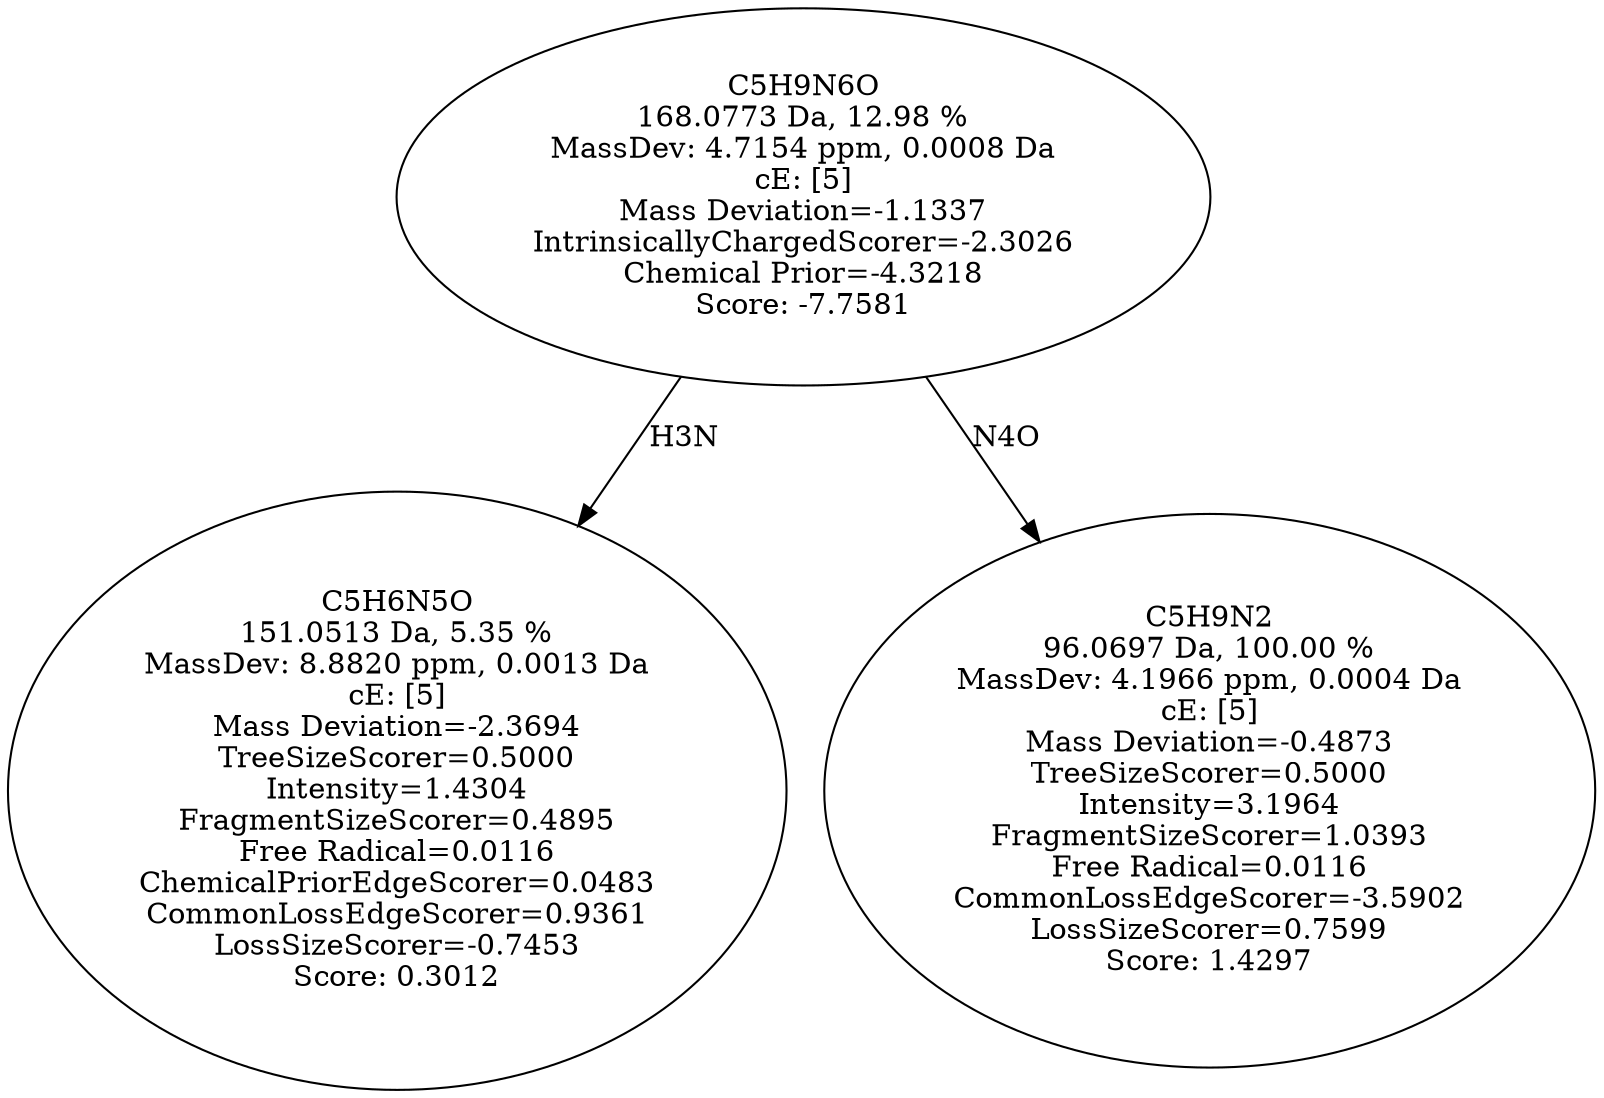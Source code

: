 strict digraph {
v1 [label="C5H6N5O\n151.0513 Da, 5.35 %\nMassDev: 8.8820 ppm, 0.0013 Da\ncE: [5]\nMass Deviation=-2.3694\nTreeSizeScorer=0.5000\nIntensity=1.4304\nFragmentSizeScorer=0.4895\nFree Radical=0.0116\nChemicalPriorEdgeScorer=0.0483\nCommonLossEdgeScorer=0.9361\nLossSizeScorer=-0.7453\nScore: 0.3012"];
v2 [label="C5H9N2\n96.0697 Da, 100.00 %\nMassDev: 4.1966 ppm, 0.0004 Da\ncE: [5]\nMass Deviation=-0.4873\nTreeSizeScorer=0.5000\nIntensity=3.1964\nFragmentSizeScorer=1.0393\nFree Radical=0.0116\nCommonLossEdgeScorer=-3.5902\nLossSizeScorer=0.7599\nScore: 1.4297"];
v3 [label="C5H9N6O\n168.0773 Da, 12.98 %\nMassDev: 4.7154 ppm, 0.0008 Da\ncE: [5]\nMass Deviation=-1.1337\nIntrinsicallyChargedScorer=-2.3026\nChemical Prior=-4.3218\nScore: -7.7581"];
v3 -> v1 [label="H3N"];
v3 -> v2 [label="N4O"];
}